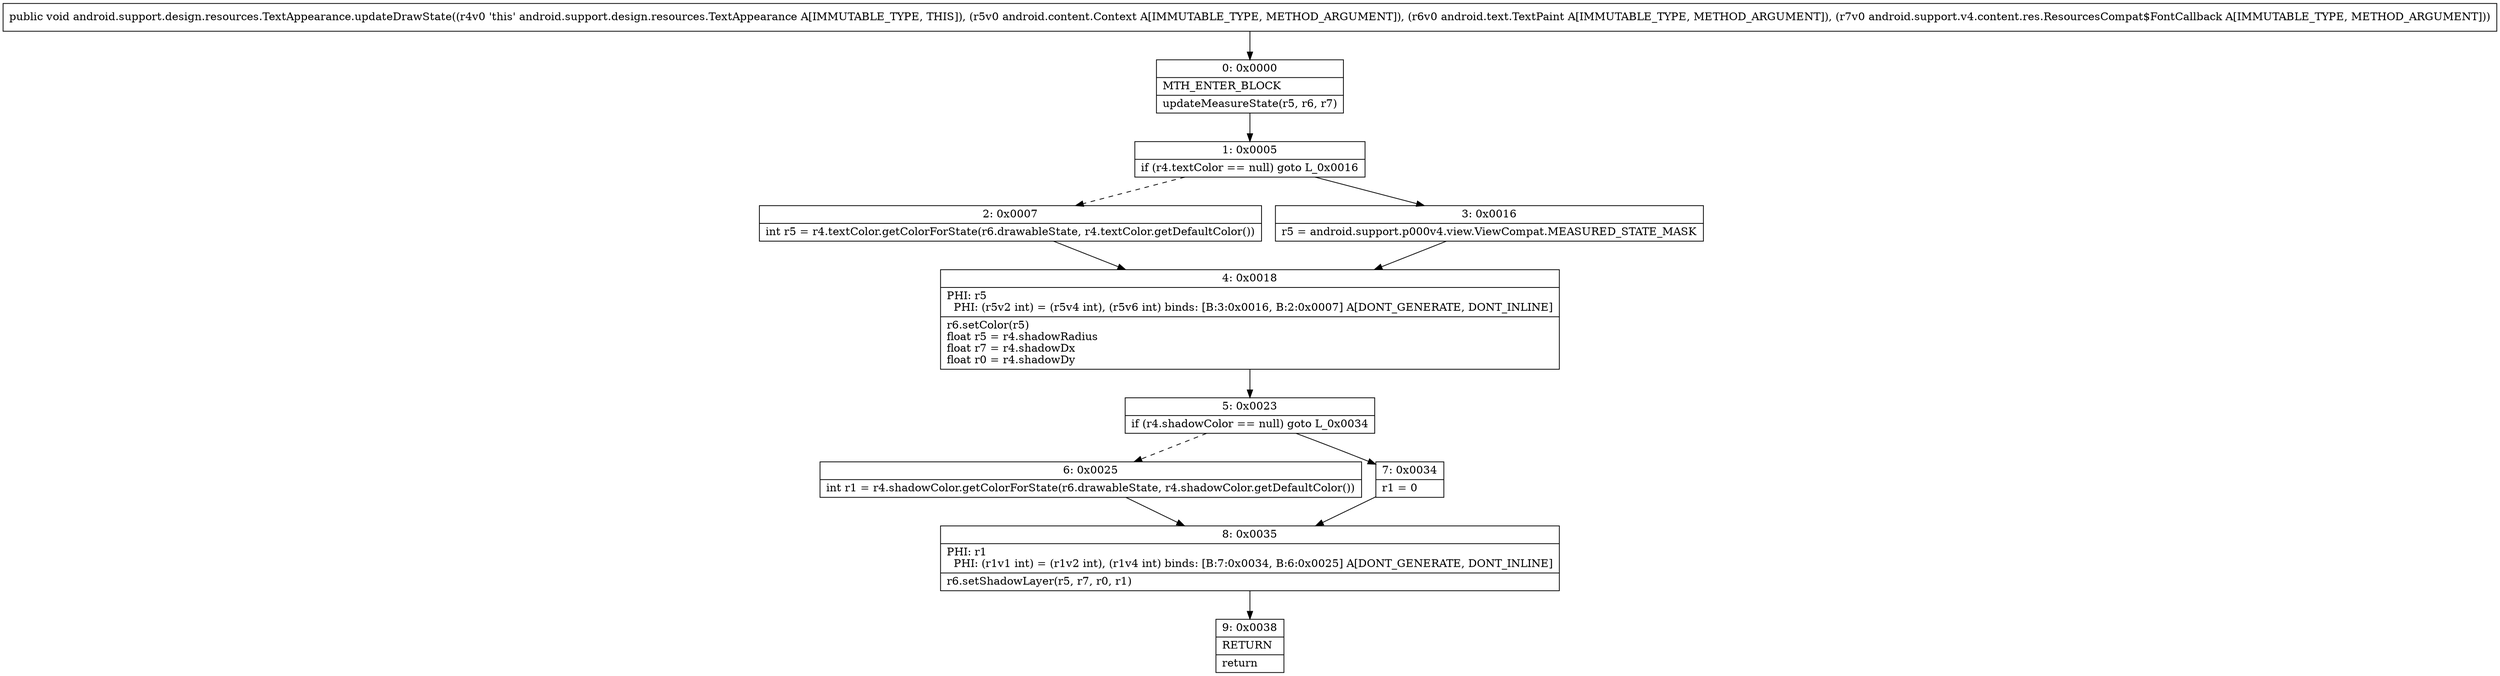 digraph "CFG forandroid.support.design.resources.TextAppearance.updateDrawState(Landroid\/content\/Context;Landroid\/text\/TextPaint;Landroid\/support\/v4\/content\/res\/ResourcesCompat$FontCallback;)V" {
Node_0 [shape=record,label="{0\:\ 0x0000|MTH_ENTER_BLOCK\l|updateMeasureState(r5, r6, r7)\l}"];
Node_1 [shape=record,label="{1\:\ 0x0005|if (r4.textColor == null) goto L_0x0016\l}"];
Node_2 [shape=record,label="{2\:\ 0x0007|int r5 = r4.textColor.getColorForState(r6.drawableState, r4.textColor.getDefaultColor())\l}"];
Node_3 [shape=record,label="{3\:\ 0x0016|r5 = android.support.p000v4.view.ViewCompat.MEASURED_STATE_MASK\l}"];
Node_4 [shape=record,label="{4\:\ 0x0018|PHI: r5 \l  PHI: (r5v2 int) = (r5v4 int), (r5v6 int) binds: [B:3:0x0016, B:2:0x0007] A[DONT_GENERATE, DONT_INLINE]\l|r6.setColor(r5)\lfloat r5 = r4.shadowRadius\lfloat r7 = r4.shadowDx\lfloat r0 = r4.shadowDy\l}"];
Node_5 [shape=record,label="{5\:\ 0x0023|if (r4.shadowColor == null) goto L_0x0034\l}"];
Node_6 [shape=record,label="{6\:\ 0x0025|int r1 = r4.shadowColor.getColorForState(r6.drawableState, r4.shadowColor.getDefaultColor())\l}"];
Node_7 [shape=record,label="{7\:\ 0x0034|r1 = 0\l}"];
Node_8 [shape=record,label="{8\:\ 0x0035|PHI: r1 \l  PHI: (r1v1 int) = (r1v2 int), (r1v4 int) binds: [B:7:0x0034, B:6:0x0025] A[DONT_GENERATE, DONT_INLINE]\l|r6.setShadowLayer(r5, r7, r0, r1)\l}"];
Node_9 [shape=record,label="{9\:\ 0x0038|RETURN\l|return\l}"];
MethodNode[shape=record,label="{public void android.support.design.resources.TextAppearance.updateDrawState((r4v0 'this' android.support.design.resources.TextAppearance A[IMMUTABLE_TYPE, THIS]), (r5v0 android.content.Context A[IMMUTABLE_TYPE, METHOD_ARGUMENT]), (r6v0 android.text.TextPaint A[IMMUTABLE_TYPE, METHOD_ARGUMENT]), (r7v0 android.support.v4.content.res.ResourcesCompat$FontCallback A[IMMUTABLE_TYPE, METHOD_ARGUMENT])) }"];
MethodNode -> Node_0;
Node_0 -> Node_1;
Node_1 -> Node_2[style=dashed];
Node_1 -> Node_3;
Node_2 -> Node_4;
Node_3 -> Node_4;
Node_4 -> Node_5;
Node_5 -> Node_6[style=dashed];
Node_5 -> Node_7;
Node_6 -> Node_8;
Node_7 -> Node_8;
Node_8 -> Node_9;
}

